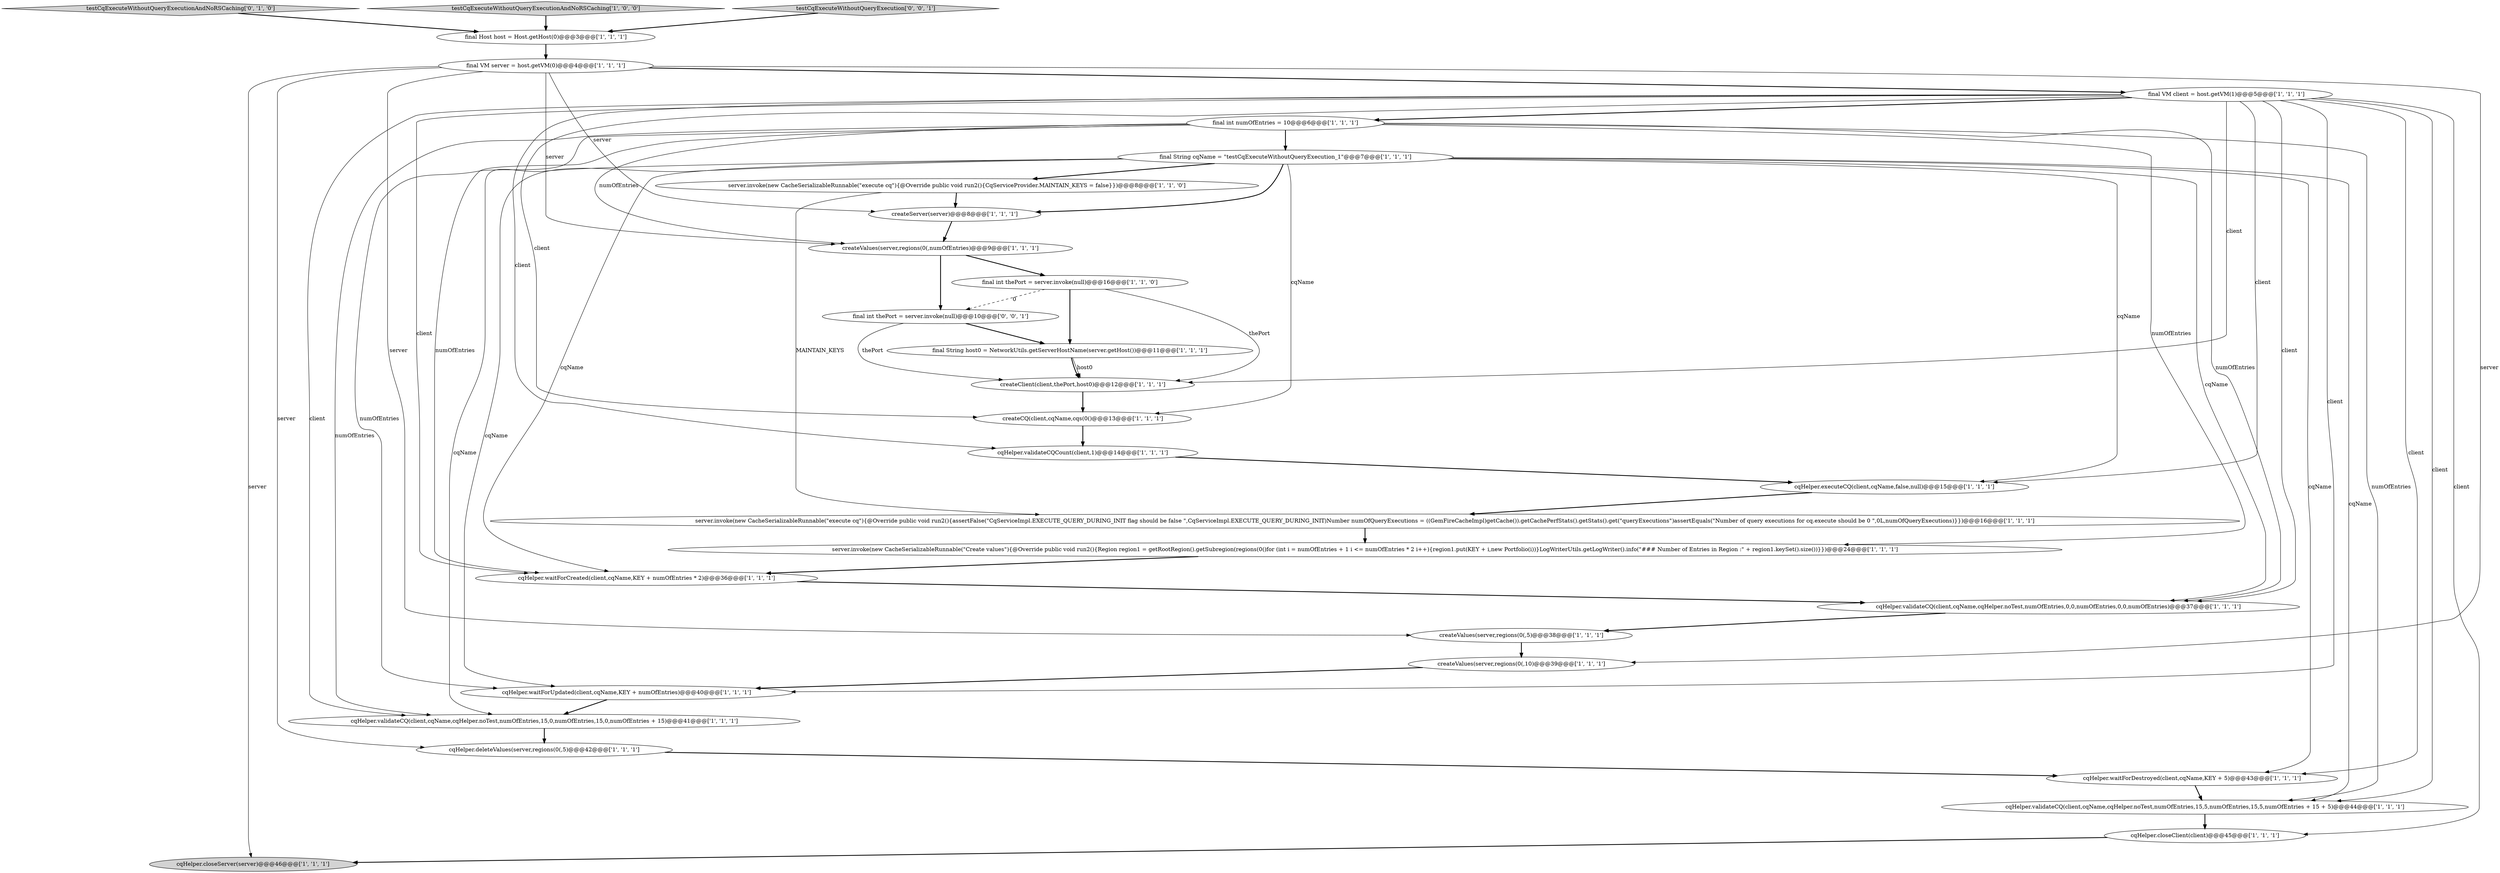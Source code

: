 digraph {
20 [style = filled, label = "cqHelper.validateCQ(client,cqName,cqHelper.noTest,numOfEntries,15,0,numOfEntries,15,0,numOfEntries + 15)@@@41@@@['1', '1', '1']", fillcolor = white, shape = ellipse image = "AAA0AAABBB1BBB"];
12 [style = filled, label = "createValues(server,regions(0(,10)@@@39@@@['1', '1', '1']", fillcolor = white, shape = ellipse image = "AAA0AAABBB1BBB"];
16 [style = filled, label = "cqHelper.deleteValues(server,regions(0(,5)@@@42@@@['1', '1', '1']", fillcolor = white, shape = ellipse image = "AAA0AAABBB1BBB"];
27 [style = filled, label = "server.invoke(new CacheSerializableRunnable(\"Create values\"){@Override public void run2(){Region region1 = getRootRegion().getSubregion(regions(0()for (int i = numOfEntries + 1 i <= numOfEntries * 2 i++){region1.put(KEY + i,new Portfolio(i))}LogWriterUtils.getLogWriter().info(\"### Number of Entries in Region :\" + region1.keySet().size())}})@@@24@@@['1', '1', '1']", fillcolor = white, shape = ellipse image = "AAA0AAABBB1BBB"];
22 [style = filled, label = "final int thePort = server.invoke(null)@@@16@@@['1', '1', '0']", fillcolor = white, shape = ellipse image = "AAA0AAABBB1BBB"];
24 [style = filled, label = "createValues(server,regions(0(,numOfEntries)@@@9@@@['1', '1', '1']", fillcolor = white, shape = ellipse image = "AAA0AAABBB1BBB"];
28 [style = filled, label = "testCqExecuteWithoutQueryExecutionAndNoRSCaching['0', '1', '0']", fillcolor = lightgray, shape = diamond image = "AAA0AAABBB2BBB"];
7 [style = filled, label = "server.invoke(new CacheSerializableRunnable(\"execute cq\"){@Override public void run2(){CqServiceProvider.MAINTAIN_KEYS = false}})@@@8@@@['1', '1', '0']", fillcolor = white, shape = ellipse image = "AAA0AAABBB1BBB"];
8 [style = filled, label = "createServer(server)@@@8@@@['1', '1', '1']", fillcolor = white, shape = ellipse image = "AAA0AAABBB1BBB"];
19 [style = filled, label = "testCqExecuteWithoutQueryExecutionAndNoRSCaching['1', '0', '0']", fillcolor = lightgray, shape = diamond image = "AAA0AAABBB1BBB"];
2 [style = filled, label = "final int numOfEntries = 10@@@6@@@['1', '1', '1']", fillcolor = white, shape = ellipse image = "AAA0AAABBB1BBB"];
25 [style = filled, label = "final String host0 = NetworkUtils.getServerHostName(server.getHost())@@@11@@@['1', '1', '1']", fillcolor = white, shape = ellipse image = "AAA0AAABBB1BBB"];
1 [style = filled, label = "cqHelper.closeServer(server)@@@46@@@['1', '1', '1']", fillcolor = lightgray, shape = ellipse image = "AAA0AAABBB1BBB"];
30 [style = filled, label = "testCqExecuteWithoutQueryExecution['0', '0', '1']", fillcolor = lightgray, shape = diamond image = "AAA0AAABBB3BBB"];
14 [style = filled, label = "createValues(server,regions(0(,5)@@@38@@@['1', '1', '1']", fillcolor = white, shape = ellipse image = "AAA0AAABBB1BBB"];
3 [style = filled, label = "cqHelper.validateCQCount(client,1)@@@14@@@['1', '1', '1']", fillcolor = white, shape = ellipse image = "AAA0AAABBB1BBB"];
17 [style = filled, label = "final Host host = Host.getHost(0)@@@3@@@['1', '1', '1']", fillcolor = white, shape = ellipse image = "AAA0AAABBB1BBB"];
13 [style = filled, label = "final String cqName = \"testCqExecuteWithoutQueryExecution_1\"@@@7@@@['1', '1', '1']", fillcolor = white, shape = ellipse image = "AAA0AAABBB1BBB"];
11 [style = filled, label = "final VM server = host.getVM(0)@@@4@@@['1', '1', '1']", fillcolor = white, shape = ellipse image = "AAA0AAABBB1BBB"];
18 [style = filled, label = "cqHelper.waitForCreated(client,cqName,KEY + numOfEntries * 2)@@@36@@@['1', '1', '1']", fillcolor = white, shape = ellipse image = "AAA0AAABBB1BBB"];
15 [style = filled, label = "cqHelper.validateCQ(client,cqName,cqHelper.noTest,numOfEntries,15,5,numOfEntries,15,5,numOfEntries + 15 + 5)@@@44@@@['1', '1', '1']", fillcolor = white, shape = ellipse image = "AAA0AAABBB1BBB"];
0 [style = filled, label = "cqHelper.closeClient(client)@@@45@@@['1', '1', '1']", fillcolor = white, shape = ellipse image = "AAA0AAABBB1BBB"];
29 [style = filled, label = "final int thePort = server.invoke(null)@@@10@@@['0', '0', '1']", fillcolor = white, shape = ellipse image = "AAA0AAABBB3BBB"];
6 [style = filled, label = "createCQ(client,cqName,cqs(0()@@@13@@@['1', '1', '1']", fillcolor = white, shape = ellipse image = "AAA0AAABBB1BBB"];
5 [style = filled, label = "cqHelper.validateCQ(client,cqName,cqHelper.noTest,numOfEntries,0,0,numOfEntries,0,0,numOfEntries)@@@37@@@['1', '1', '1']", fillcolor = white, shape = ellipse image = "AAA0AAABBB1BBB"];
23 [style = filled, label = "final VM client = host.getVM(1)@@@5@@@['1', '1', '1']", fillcolor = white, shape = ellipse image = "AAA0AAABBB1BBB"];
21 [style = filled, label = "cqHelper.executeCQ(client,cqName,false,null)@@@15@@@['1', '1', '1']", fillcolor = white, shape = ellipse image = "AAA0AAABBB1BBB"];
10 [style = filled, label = "cqHelper.waitForDestroyed(client,cqName,KEY + 5)@@@43@@@['1', '1', '1']", fillcolor = white, shape = ellipse image = "AAA0AAABBB1BBB"];
9 [style = filled, label = "server.invoke(new CacheSerializableRunnable(\"execute cq\"){@Override public void run2(){assertFalse(\"CqServiceImpl.EXECUTE_QUERY_DURING_INIT flag should be false \",CqServiceImpl.EXECUTE_QUERY_DURING_INIT)Number numOfQueryExecutions = ((GemFireCacheImpl)getCache()).getCachePerfStats().getStats().get(\"queryExecutions\")assertEquals(\"Number of query executions for cq.execute should be 0 \",0L,numOfQueryExecutions)}})@@@16@@@['1', '1', '1']", fillcolor = white, shape = ellipse image = "AAA0AAABBB1BBB"];
26 [style = filled, label = "createClient(client,thePort,host0)@@@12@@@['1', '1', '1']", fillcolor = white, shape = ellipse image = "AAA0AAABBB1BBB"];
4 [style = filled, label = "cqHelper.waitForUpdated(client,cqName,KEY + numOfEntries)@@@40@@@['1', '1', '1']", fillcolor = white, shape = ellipse image = "AAA0AAABBB1BBB"];
26->6 [style = bold, label=""];
23->2 [style = bold, label=""];
5->14 [style = bold, label=""];
7->9 [style = solid, label="MAINTAIN_KEYS"];
2->5 [style = solid, label="numOfEntries"];
13->7 [style = bold, label=""];
7->8 [style = bold, label=""];
11->12 [style = solid, label="server"];
20->16 [style = bold, label=""];
9->27 [style = bold, label=""];
2->13 [style = bold, label=""];
22->29 [style = dashed, label="0"];
11->14 [style = solid, label="server"];
25->26 [style = bold, label=""];
3->21 [style = bold, label=""];
18->5 [style = bold, label=""];
12->4 [style = bold, label=""];
23->26 [style = solid, label="client"];
13->15 [style = solid, label="cqName"];
2->18 [style = solid, label="numOfEntries"];
23->6 [style = solid, label="client"];
14->12 [style = bold, label=""];
23->0 [style = solid, label="client"];
13->18 [style = solid, label="cqName"];
13->10 [style = solid, label="cqName"];
23->5 [style = solid, label="client"];
29->26 [style = solid, label="thePort"];
4->20 [style = bold, label=""];
16->10 [style = bold, label=""];
0->1 [style = bold, label=""];
29->25 [style = bold, label=""];
2->24 [style = solid, label="numOfEntries"];
24->22 [style = bold, label=""];
23->20 [style = solid, label="client"];
11->24 [style = solid, label="server"];
2->4 [style = solid, label="numOfEntries"];
23->18 [style = solid, label="client"];
15->0 [style = bold, label=""];
11->1 [style = solid, label="server"];
22->26 [style = solid, label="thePort"];
13->6 [style = solid, label="cqName"];
22->25 [style = bold, label=""];
13->21 [style = solid, label="cqName"];
19->17 [style = bold, label=""];
6->3 [style = bold, label=""];
11->23 [style = bold, label=""];
11->8 [style = solid, label="server"];
23->3 [style = solid, label="client"];
2->15 [style = solid, label="numOfEntries"];
13->5 [style = solid, label="cqName"];
13->4 [style = solid, label="cqName"];
17->11 [style = bold, label=""];
27->18 [style = bold, label=""];
13->20 [style = solid, label="cqName"];
2->27 [style = solid, label="numOfEntries"];
23->15 [style = solid, label="client"];
10->15 [style = bold, label=""];
23->10 [style = solid, label="client"];
21->9 [style = bold, label=""];
13->8 [style = bold, label=""];
8->24 [style = bold, label=""];
24->29 [style = bold, label=""];
30->17 [style = bold, label=""];
25->26 [style = solid, label="host0"];
11->16 [style = solid, label="server"];
23->21 [style = solid, label="client"];
23->4 [style = solid, label="client"];
28->17 [style = bold, label=""];
2->20 [style = solid, label="numOfEntries"];
}
